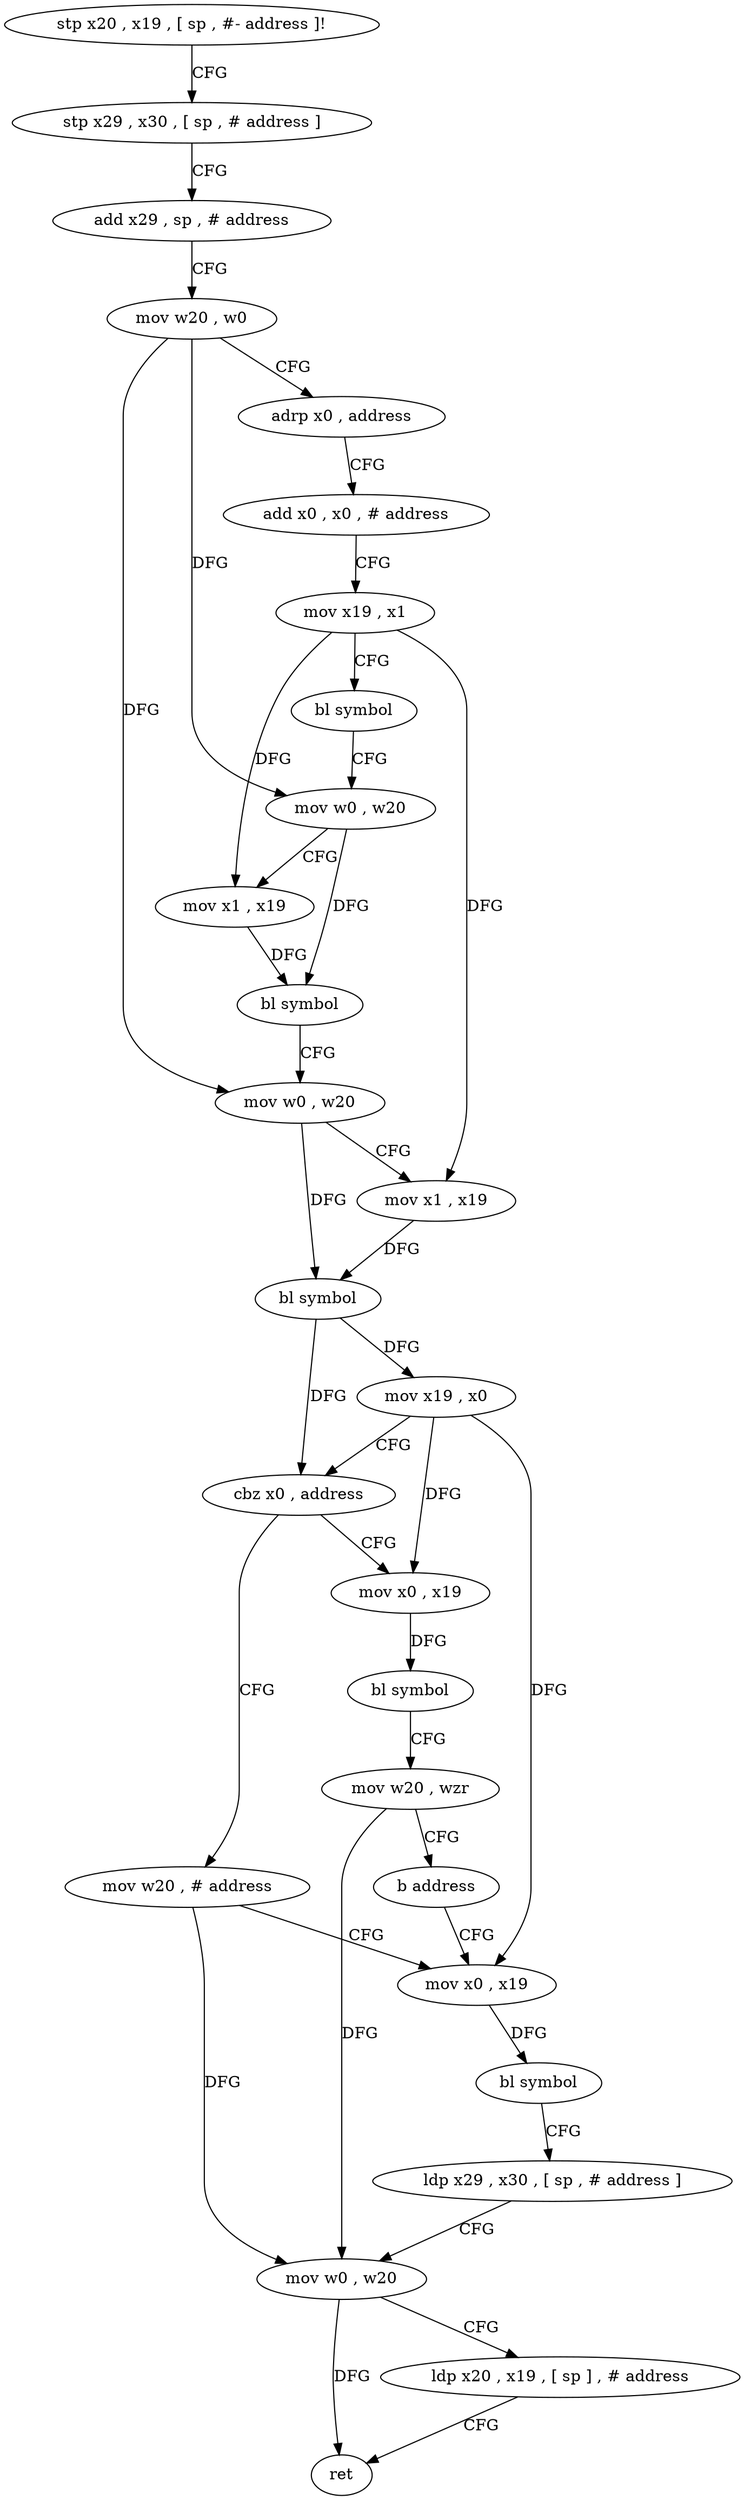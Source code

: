 digraph "func" {
"4216984" [label = "stp x20 , x19 , [ sp , #- address ]!" ]
"4216988" [label = "stp x29 , x30 , [ sp , # address ]" ]
"4216992" [label = "add x29 , sp , # address" ]
"4216996" [label = "mov w20 , w0" ]
"4217000" [label = "adrp x0 , address" ]
"4217004" [label = "add x0 , x0 , # address" ]
"4217008" [label = "mov x19 , x1" ]
"4217012" [label = "bl symbol" ]
"4217016" [label = "mov w0 , w20" ]
"4217020" [label = "mov x1 , x19" ]
"4217024" [label = "bl symbol" ]
"4217028" [label = "mov w0 , w20" ]
"4217032" [label = "mov x1 , x19" ]
"4217036" [label = "bl symbol" ]
"4217040" [label = "mov x19 , x0" ]
"4217044" [label = "cbz x0 , address" ]
"4217064" [label = "mov w20 , # address" ]
"4217048" [label = "mov x0 , x19" ]
"4217068" [label = "mov x0 , x19" ]
"4217052" [label = "bl symbol" ]
"4217056" [label = "mov w20 , wzr" ]
"4217060" [label = "b address" ]
"4217072" [label = "bl symbol" ]
"4217076" [label = "ldp x29 , x30 , [ sp , # address ]" ]
"4217080" [label = "mov w0 , w20" ]
"4217084" [label = "ldp x20 , x19 , [ sp ] , # address" ]
"4217088" [label = "ret" ]
"4216984" -> "4216988" [ label = "CFG" ]
"4216988" -> "4216992" [ label = "CFG" ]
"4216992" -> "4216996" [ label = "CFG" ]
"4216996" -> "4217000" [ label = "CFG" ]
"4216996" -> "4217016" [ label = "DFG" ]
"4216996" -> "4217028" [ label = "DFG" ]
"4217000" -> "4217004" [ label = "CFG" ]
"4217004" -> "4217008" [ label = "CFG" ]
"4217008" -> "4217012" [ label = "CFG" ]
"4217008" -> "4217020" [ label = "DFG" ]
"4217008" -> "4217032" [ label = "DFG" ]
"4217012" -> "4217016" [ label = "CFG" ]
"4217016" -> "4217020" [ label = "CFG" ]
"4217016" -> "4217024" [ label = "DFG" ]
"4217020" -> "4217024" [ label = "DFG" ]
"4217024" -> "4217028" [ label = "CFG" ]
"4217028" -> "4217032" [ label = "CFG" ]
"4217028" -> "4217036" [ label = "DFG" ]
"4217032" -> "4217036" [ label = "DFG" ]
"4217036" -> "4217040" [ label = "DFG" ]
"4217036" -> "4217044" [ label = "DFG" ]
"4217040" -> "4217044" [ label = "CFG" ]
"4217040" -> "4217048" [ label = "DFG" ]
"4217040" -> "4217068" [ label = "DFG" ]
"4217044" -> "4217064" [ label = "CFG" ]
"4217044" -> "4217048" [ label = "CFG" ]
"4217064" -> "4217068" [ label = "CFG" ]
"4217064" -> "4217080" [ label = "DFG" ]
"4217048" -> "4217052" [ label = "DFG" ]
"4217068" -> "4217072" [ label = "DFG" ]
"4217052" -> "4217056" [ label = "CFG" ]
"4217056" -> "4217060" [ label = "CFG" ]
"4217056" -> "4217080" [ label = "DFG" ]
"4217060" -> "4217068" [ label = "CFG" ]
"4217072" -> "4217076" [ label = "CFG" ]
"4217076" -> "4217080" [ label = "CFG" ]
"4217080" -> "4217084" [ label = "CFG" ]
"4217080" -> "4217088" [ label = "DFG" ]
"4217084" -> "4217088" [ label = "CFG" ]
}
